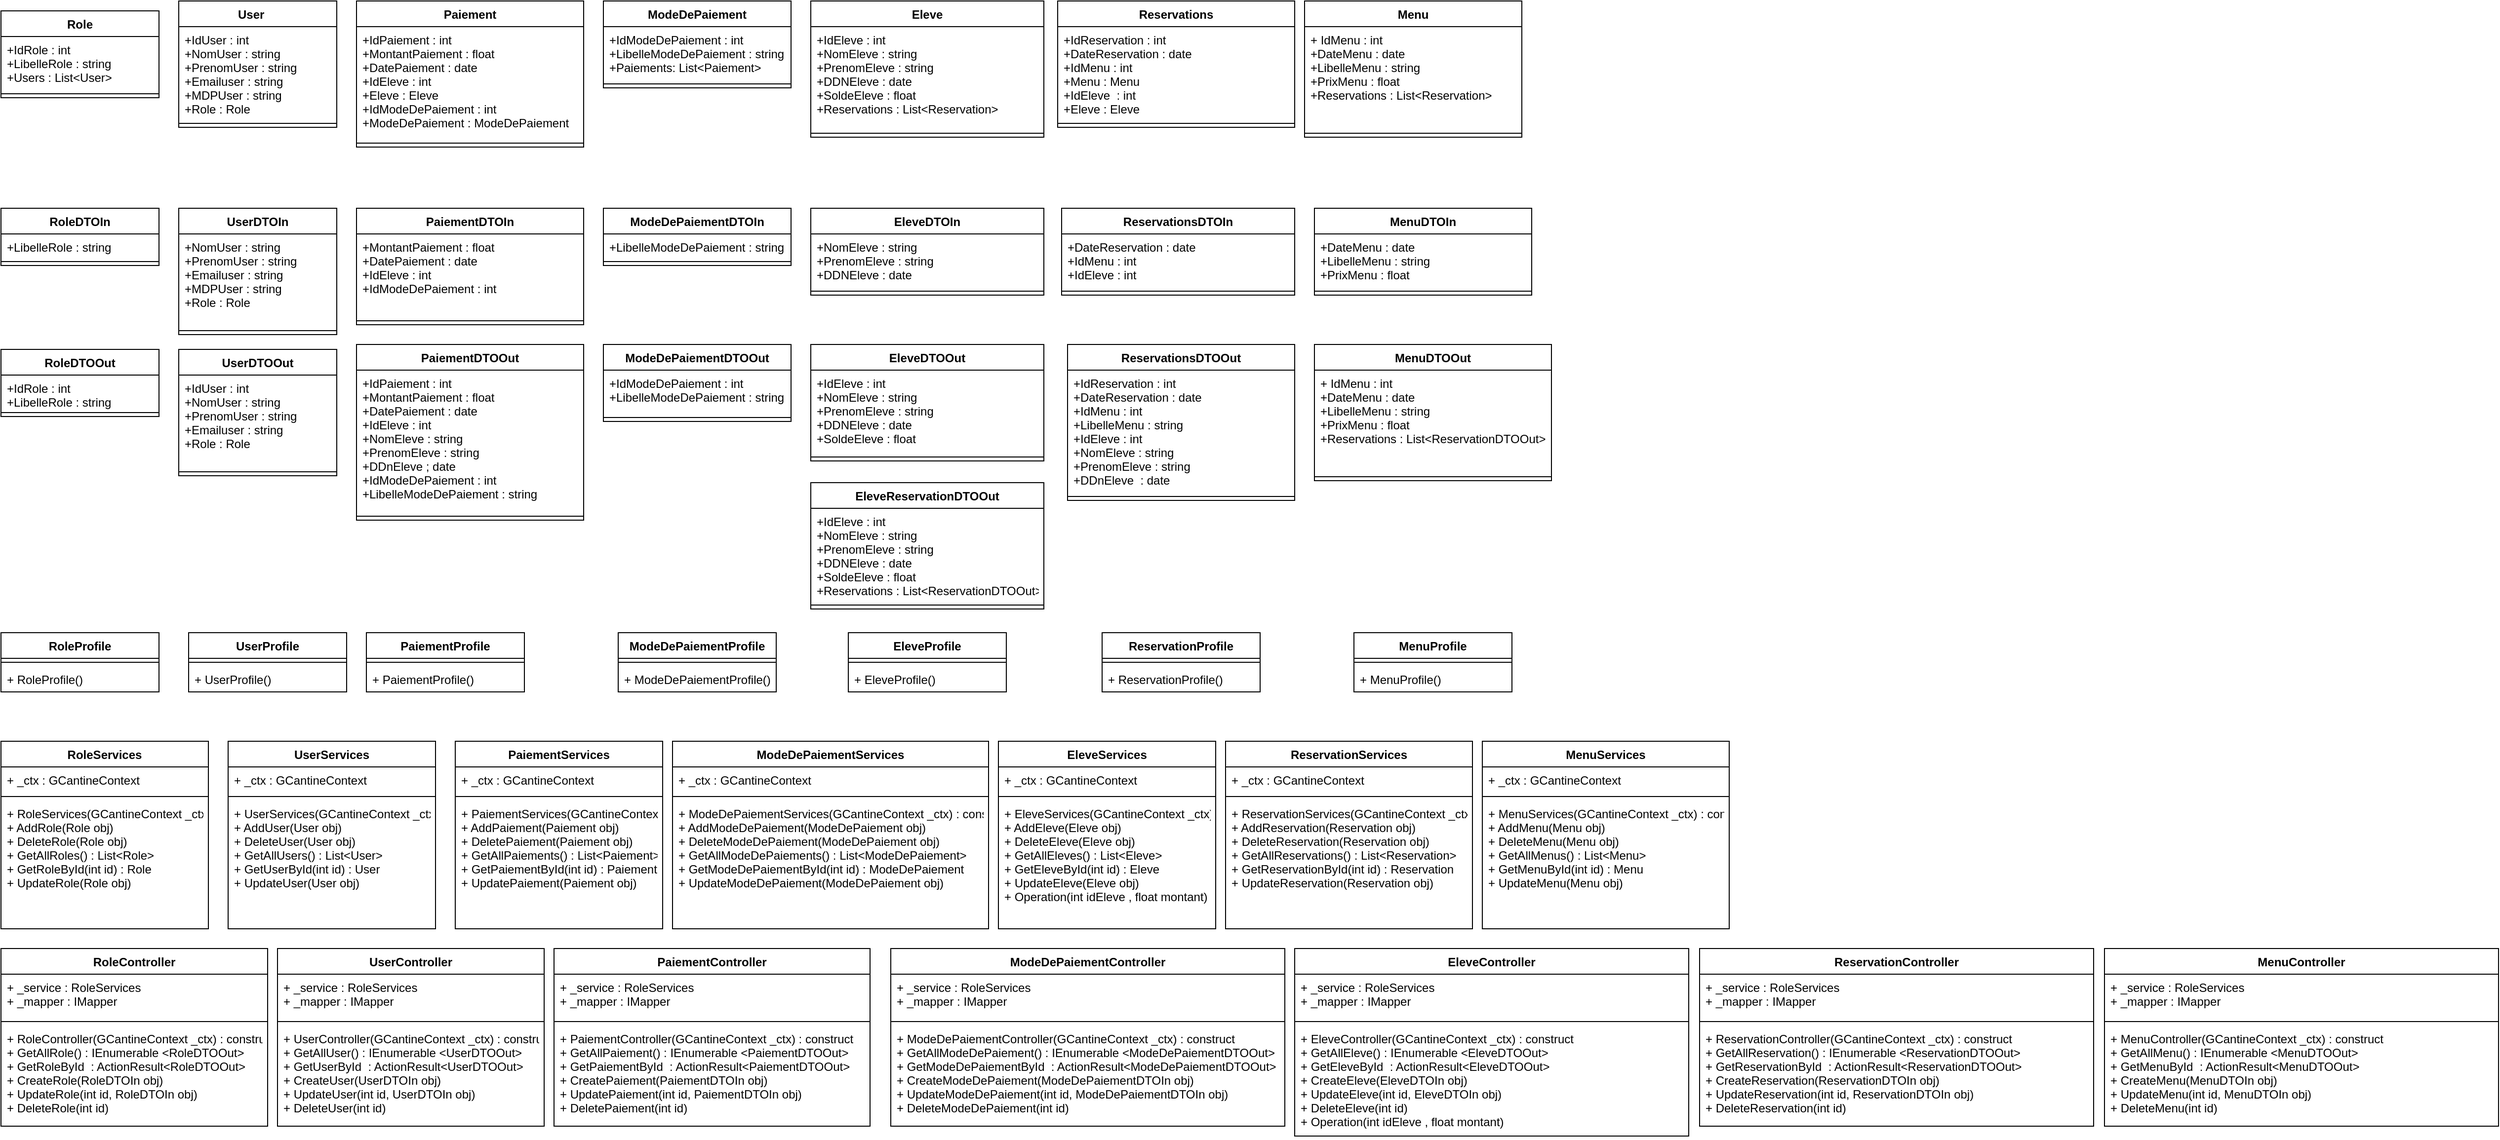 <mxfile version="15.9.1" type="device"><diagram id="C5RBs43oDa-KdzZeNtuy" name="Page-1"><mxGraphModel dx="1422" dy="794" grid="1" gridSize="10" guides="1" tooltips="1" connect="1" arrows="1" fold="1" page="1" pageScale="1" pageWidth="827" pageHeight="1169" math="0" shadow="0"><root><mxCell id="WIyWlLk6GJQsqaUBKTNV-0"/><mxCell id="WIyWlLk6GJQsqaUBKTNV-1" parent="WIyWlLk6GJQsqaUBKTNV-0"/><mxCell id="Enr4mUJrE7lhDzgHqW3D-8" value="Role" style="swimlane;fontStyle=1;align=center;verticalAlign=top;childLayout=stackLayout;horizontal=1;startSize=26;horizontalStack=0;resizeParent=1;resizeParentMax=0;resizeLast=0;collapsible=1;marginBottom=0;" parent="WIyWlLk6GJQsqaUBKTNV-1" vertex="1"><mxGeometry x="20" y="20" width="160" height="88" as="geometry"/></mxCell><mxCell id="Enr4mUJrE7lhDzgHqW3D-9" value="+IdRole : int&#10;+LibelleRole : string&#10;+Users : List&lt;User&gt;&#10;" style="text;strokeColor=none;fillColor=none;align=left;verticalAlign=top;spacingLeft=4;spacingRight=4;overflow=hidden;rotatable=0;points=[[0,0.5],[1,0.5]];portConstraint=eastwest;" parent="Enr4mUJrE7lhDzgHqW3D-8" vertex="1"><mxGeometry y="26" width="160" height="54" as="geometry"/></mxCell><mxCell id="Enr4mUJrE7lhDzgHqW3D-10" value="" style="line;strokeWidth=1;fillColor=none;align=left;verticalAlign=middle;spacingTop=-1;spacingLeft=3;spacingRight=3;rotatable=0;labelPosition=right;points=[];portConstraint=eastwest;" parent="Enr4mUJrE7lhDzgHqW3D-8" vertex="1"><mxGeometry y="80" width="160" height="8" as="geometry"/></mxCell><mxCell id="Enr4mUJrE7lhDzgHqW3D-15" value="User    " style="swimlane;fontStyle=1;align=center;verticalAlign=top;childLayout=stackLayout;horizontal=1;startSize=26;horizontalStack=0;resizeParent=1;resizeParentMax=0;resizeLast=0;collapsible=1;marginBottom=0;" parent="WIyWlLk6GJQsqaUBKTNV-1" vertex="1"><mxGeometry x="200" y="10" width="160" height="128" as="geometry"/></mxCell><mxCell id="Enr4mUJrE7lhDzgHqW3D-16" value="+IdUser : int&#10;+NomUser : string&#10;+PrenomUser : string&#10;+Emailuser : string&#10;+MDPUser : string&#10;+Role : Role&#10;" style="text;strokeColor=none;fillColor=none;align=left;verticalAlign=top;spacingLeft=4;spacingRight=4;overflow=hidden;rotatable=0;points=[[0,0.5],[1,0.5]];portConstraint=eastwest;" parent="Enr4mUJrE7lhDzgHqW3D-15" vertex="1"><mxGeometry y="26" width="160" height="94" as="geometry"/></mxCell><mxCell id="Enr4mUJrE7lhDzgHqW3D-17" value="" style="line;strokeWidth=1;fillColor=none;align=left;verticalAlign=middle;spacingTop=-1;spacingLeft=3;spacingRight=3;rotatable=0;labelPosition=right;points=[];portConstraint=eastwest;" parent="Enr4mUJrE7lhDzgHqW3D-15" vertex="1"><mxGeometry y="120" width="160" height="8" as="geometry"/></mxCell><mxCell id="Enr4mUJrE7lhDzgHqW3D-30" value="ModeDePaiement" style="swimlane;fontStyle=1;align=center;verticalAlign=top;childLayout=stackLayout;horizontal=1;startSize=26;horizontalStack=0;resizeParent=1;resizeParentMax=0;resizeLast=0;collapsible=1;marginBottom=0;" parent="WIyWlLk6GJQsqaUBKTNV-1" vertex="1"><mxGeometry x="630" y="10" width="190" height="88" as="geometry"/></mxCell><mxCell id="Enr4mUJrE7lhDzgHqW3D-31" value="+IdModeDePaiement : int&#10;+LibelleModeDePaiement : string&#10;+Paiements: List&lt;Paiement&gt;&#10;" style="text;strokeColor=none;fillColor=none;align=left;verticalAlign=top;spacingLeft=4;spacingRight=4;overflow=hidden;rotatable=0;points=[[0,0.5],[1,0.5]];portConstraint=eastwest;" parent="Enr4mUJrE7lhDzgHqW3D-30" vertex="1"><mxGeometry y="26" width="190" height="54" as="geometry"/></mxCell><mxCell id="Enr4mUJrE7lhDzgHqW3D-32" value="" style="line;strokeWidth=1;fillColor=none;align=left;verticalAlign=middle;spacingTop=-1;spacingLeft=3;spacingRight=3;rotatable=0;labelPosition=right;points=[];portConstraint=eastwest;" parent="Enr4mUJrE7lhDzgHqW3D-30" vertex="1"><mxGeometry y="80" width="190" height="8" as="geometry"/></mxCell><mxCell id="Enr4mUJrE7lhDzgHqW3D-33" value="Paiement" style="swimlane;fontStyle=1;align=center;verticalAlign=top;childLayout=stackLayout;horizontal=1;startSize=26;horizontalStack=0;resizeParent=1;resizeParentMax=0;resizeLast=0;collapsible=1;marginBottom=0;" parent="WIyWlLk6GJQsqaUBKTNV-1" vertex="1"><mxGeometry x="380" y="10" width="230" height="148" as="geometry"/></mxCell><mxCell id="Enr4mUJrE7lhDzgHqW3D-34" value="+IdPaiement : int&#10;+MontantPaiement : float&#10;+DatePaiement : date&#10;+IdEleve : int&#10;+Eleve : Eleve&#10;+IdModeDePaiement : int&#10;+ModeDePaiement : ModeDePaiement&#10;" style="text;strokeColor=none;fillColor=none;align=left;verticalAlign=top;spacingLeft=4;spacingRight=4;overflow=hidden;rotatable=0;points=[[0,0.5],[1,0.5]];portConstraint=eastwest;" parent="Enr4mUJrE7lhDzgHqW3D-33" vertex="1"><mxGeometry y="26" width="230" height="114" as="geometry"/></mxCell><mxCell id="Enr4mUJrE7lhDzgHqW3D-35" value="" style="line;strokeWidth=1;fillColor=none;align=left;verticalAlign=middle;spacingTop=-1;spacingLeft=3;spacingRight=3;rotatable=0;labelPosition=right;points=[];portConstraint=eastwest;" parent="Enr4mUJrE7lhDzgHqW3D-33" vertex="1"><mxGeometry y="140" width="230" height="8" as="geometry"/></mxCell><mxCell id="Enr4mUJrE7lhDzgHqW3D-36" value="Eleve" style="swimlane;fontStyle=1;align=center;verticalAlign=top;childLayout=stackLayout;horizontal=1;startSize=26;horizontalStack=0;resizeParent=1;resizeParentMax=0;resizeLast=0;collapsible=1;marginBottom=0;" parent="WIyWlLk6GJQsqaUBKTNV-1" vertex="1"><mxGeometry x="840" y="10" width="236" height="138" as="geometry"/></mxCell><mxCell id="Enr4mUJrE7lhDzgHqW3D-37" value="+IdEleve : int&#10;+NomEleve : string&#10;+PrenomEleve : string&#10;+DDNEleve : date&#10;+SoldeEleve : float&#10;+Reservations : List&lt;Reservation&gt;" style="text;strokeColor=none;fillColor=none;align=left;verticalAlign=top;spacingLeft=4;spacingRight=4;overflow=hidden;rotatable=0;points=[[0,0.5],[1,0.5]];portConstraint=eastwest;" parent="Enr4mUJrE7lhDzgHqW3D-36" vertex="1"><mxGeometry y="26" width="236" height="104" as="geometry"/></mxCell><mxCell id="Enr4mUJrE7lhDzgHqW3D-38" value="" style="line;strokeWidth=1;fillColor=none;align=left;verticalAlign=middle;spacingTop=-1;spacingLeft=3;spacingRight=3;rotatable=0;labelPosition=right;points=[];portConstraint=eastwest;" parent="Enr4mUJrE7lhDzgHqW3D-36" vertex="1"><mxGeometry y="130" width="236" height="8" as="geometry"/></mxCell><mxCell id="Enr4mUJrE7lhDzgHqW3D-39" value="Reservations" style="swimlane;fontStyle=1;align=center;verticalAlign=top;childLayout=stackLayout;horizontal=1;startSize=26;horizontalStack=0;resizeParent=1;resizeParentMax=0;resizeLast=0;collapsible=1;marginBottom=0;" parent="WIyWlLk6GJQsqaUBKTNV-1" vertex="1"><mxGeometry x="1090" y="10" width="240" height="128" as="geometry"/></mxCell><mxCell id="Enr4mUJrE7lhDzgHqW3D-40" value="+IdReservation : int&#10;+DateReservation : date&#10;+IdMenu : int&#10;+Menu : Menu&#10;+IdEleve  : int&#10;+Eleve : Eleve&#10;" style="text;strokeColor=none;fillColor=none;align=left;verticalAlign=top;spacingLeft=4;spacingRight=4;overflow=hidden;rotatable=0;points=[[0,0.5],[1,0.5]];portConstraint=eastwest;" parent="Enr4mUJrE7lhDzgHqW3D-39" vertex="1"><mxGeometry y="26" width="240" height="94" as="geometry"/></mxCell><mxCell id="Enr4mUJrE7lhDzgHqW3D-41" value="" style="line;strokeWidth=1;fillColor=none;align=left;verticalAlign=middle;spacingTop=-1;spacingLeft=3;spacingRight=3;rotatable=0;labelPosition=right;points=[];portConstraint=eastwest;" parent="Enr4mUJrE7lhDzgHqW3D-39" vertex="1"><mxGeometry y="120" width="240" height="8" as="geometry"/></mxCell><mxCell id="Enr4mUJrE7lhDzgHqW3D-42" value="Menu" style="swimlane;fontStyle=1;align=center;verticalAlign=top;childLayout=stackLayout;horizontal=1;startSize=26;horizontalStack=0;resizeParent=1;resizeParentMax=0;resizeLast=0;collapsible=1;marginBottom=0;" parent="WIyWlLk6GJQsqaUBKTNV-1" vertex="1"><mxGeometry x="1340" y="10" width="220" height="138" as="geometry"/></mxCell><mxCell id="Enr4mUJrE7lhDzgHqW3D-43" value="+ IdMenu : int&#10;+DateMenu : date&#10;+LibelleMenu : string &#10;+PrixMenu : float&#10;+Reservations : List&lt;Reservation&gt;" style="text;strokeColor=none;fillColor=none;align=left;verticalAlign=top;spacingLeft=4;spacingRight=4;overflow=hidden;rotatable=0;points=[[0,0.5],[1,0.5]];portConstraint=eastwest;" parent="Enr4mUJrE7lhDzgHqW3D-42" vertex="1"><mxGeometry y="26" width="220" height="104" as="geometry"/></mxCell><mxCell id="Enr4mUJrE7lhDzgHqW3D-44" value="" style="line;strokeWidth=1;fillColor=none;align=left;verticalAlign=middle;spacingTop=-1;spacingLeft=3;spacingRight=3;rotatable=0;labelPosition=right;points=[];portConstraint=eastwest;" parent="Enr4mUJrE7lhDzgHqW3D-42" vertex="1"><mxGeometry y="130" width="220" height="8" as="geometry"/></mxCell><mxCell id="6gUGrND9KBUfkyVYnnmg-3" value="RoleDTOIn" style="swimlane;fontStyle=1;align=center;verticalAlign=top;childLayout=stackLayout;horizontal=1;startSize=26;horizontalStack=0;resizeParent=1;resizeParentMax=0;resizeLast=0;collapsible=1;marginBottom=0;" vertex="1" parent="WIyWlLk6GJQsqaUBKTNV-1"><mxGeometry x="20" y="220" width="160" height="58" as="geometry"/></mxCell><mxCell id="6gUGrND9KBUfkyVYnnmg-4" value="+LibelleRole : string&#10;" style="text;strokeColor=none;fillColor=none;align=left;verticalAlign=top;spacingLeft=4;spacingRight=4;overflow=hidden;rotatable=0;points=[[0,0.5],[1,0.5]];portConstraint=eastwest;" vertex="1" parent="6gUGrND9KBUfkyVYnnmg-3"><mxGeometry y="26" width="160" height="24" as="geometry"/></mxCell><mxCell id="6gUGrND9KBUfkyVYnnmg-5" value="" style="line;strokeWidth=1;fillColor=none;align=left;verticalAlign=middle;spacingTop=-1;spacingLeft=3;spacingRight=3;rotatable=0;labelPosition=right;points=[];portConstraint=eastwest;" vertex="1" parent="6gUGrND9KBUfkyVYnnmg-3"><mxGeometry y="50" width="160" height="8" as="geometry"/></mxCell><mxCell id="6gUGrND9KBUfkyVYnnmg-9" value="RoleDTOOut" style="swimlane;fontStyle=1;align=center;verticalAlign=top;childLayout=stackLayout;horizontal=1;startSize=26;horizontalStack=0;resizeParent=1;resizeParentMax=0;resizeLast=0;collapsible=1;marginBottom=0;" vertex="1" parent="WIyWlLk6GJQsqaUBKTNV-1"><mxGeometry x="20" y="363" width="160" height="68" as="geometry"/></mxCell><mxCell id="6gUGrND9KBUfkyVYnnmg-10" value="+IdRole : int&#10;+LibelleRole : string&#10;" style="text;strokeColor=none;fillColor=none;align=left;verticalAlign=top;spacingLeft=4;spacingRight=4;overflow=hidden;rotatable=0;points=[[0,0.5],[1,0.5]];portConstraint=eastwest;" vertex="1" parent="6gUGrND9KBUfkyVYnnmg-9"><mxGeometry y="26" width="160" height="34" as="geometry"/></mxCell><mxCell id="6gUGrND9KBUfkyVYnnmg-11" value="" style="line;strokeWidth=1;fillColor=none;align=left;verticalAlign=middle;spacingTop=-1;spacingLeft=3;spacingRight=3;rotatable=0;labelPosition=right;points=[];portConstraint=eastwest;" vertex="1" parent="6gUGrND9KBUfkyVYnnmg-9"><mxGeometry y="60" width="160" height="8" as="geometry"/></mxCell><mxCell id="6gUGrND9KBUfkyVYnnmg-12" value="UserDTOIn" style="swimlane;fontStyle=1;align=center;verticalAlign=top;childLayout=stackLayout;horizontal=1;startSize=26;horizontalStack=0;resizeParent=1;resizeParentMax=0;resizeLast=0;collapsible=1;marginBottom=0;" vertex="1" parent="WIyWlLk6GJQsqaUBKTNV-1"><mxGeometry x="200" y="220" width="160" height="128" as="geometry"/></mxCell><mxCell id="6gUGrND9KBUfkyVYnnmg-13" value="+NomUser : string&#10;+PrenomUser : string&#10;+Emailuser : string&#10;+MDPUser : string&#10;+Role : Role&#10;" style="text;strokeColor=none;fillColor=none;align=left;verticalAlign=top;spacingLeft=4;spacingRight=4;overflow=hidden;rotatable=0;points=[[0,0.5],[1,0.5]];portConstraint=eastwest;" vertex="1" parent="6gUGrND9KBUfkyVYnnmg-12"><mxGeometry y="26" width="160" height="94" as="geometry"/></mxCell><mxCell id="6gUGrND9KBUfkyVYnnmg-14" value="" style="line;strokeWidth=1;fillColor=none;align=left;verticalAlign=middle;spacingTop=-1;spacingLeft=3;spacingRight=3;rotatable=0;labelPosition=right;points=[];portConstraint=eastwest;" vertex="1" parent="6gUGrND9KBUfkyVYnnmg-12"><mxGeometry y="120" width="160" height="8" as="geometry"/></mxCell><mxCell id="6gUGrND9KBUfkyVYnnmg-15" value="UserDTOOut" style="swimlane;fontStyle=1;align=center;verticalAlign=top;childLayout=stackLayout;horizontal=1;startSize=26;horizontalStack=0;resizeParent=1;resizeParentMax=0;resizeLast=0;collapsible=1;marginBottom=0;" vertex="1" parent="WIyWlLk6GJQsqaUBKTNV-1"><mxGeometry x="200" y="363" width="160" height="128" as="geometry"/></mxCell><mxCell id="6gUGrND9KBUfkyVYnnmg-16" value="+IdUser : int&#10;+NomUser : string&#10;+PrenomUser : string&#10;+Emailuser : string&#10;+Role : Role&#10;" style="text;strokeColor=none;fillColor=none;align=left;verticalAlign=top;spacingLeft=4;spacingRight=4;overflow=hidden;rotatable=0;points=[[0,0.5],[1,0.5]];portConstraint=eastwest;" vertex="1" parent="6gUGrND9KBUfkyVYnnmg-15"><mxGeometry y="26" width="160" height="94" as="geometry"/></mxCell><mxCell id="6gUGrND9KBUfkyVYnnmg-17" value="" style="line;strokeWidth=1;fillColor=none;align=left;verticalAlign=middle;spacingTop=-1;spacingLeft=3;spacingRight=3;rotatable=0;labelPosition=right;points=[];portConstraint=eastwest;" vertex="1" parent="6gUGrND9KBUfkyVYnnmg-15"><mxGeometry y="120" width="160" height="8" as="geometry"/></mxCell><mxCell id="6gUGrND9KBUfkyVYnnmg-18" value="PaiementDTOOut" style="swimlane;fontStyle=1;align=center;verticalAlign=top;childLayout=stackLayout;horizontal=1;startSize=26;horizontalStack=0;resizeParent=1;resizeParentMax=0;resizeLast=0;collapsible=1;marginBottom=0;" vertex="1" parent="WIyWlLk6GJQsqaUBKTNV-1"><mxGeometry x="380" y="358" width="230" height="178" as="geometry"/></mxCell><mxCell id="6gUGrND9KBUfkyVYnnmg-19" value="+IdPaiement : int&#10;+MontantPaiement : float&#10;+DatePaiement : date&#10;+IdEleve : int&#10;+NomEleve : string&#10;+PrenomEleve : string&#10;+DDnEleve ; date&#10;+IdModeDePaiement : int&#10;+LibelleModeDePaiement : string&#10;" style="text;strokeColor=none;fillColor=none;align=left;verticalAlign=top;spacingLeft=4;spacingRight=4;overflow=hidden;rotatable=0;points=[[0,0.5],[1,0.5]];portConstraint=eastwest;" vertex="1" parent="6gUGrND9KBUfkyVYnnmg-18"><mxGeometry y="26" width="230" height="144" as="geometry"/></mxCell><mxCell id="6gUGrND9KBUfkyVYnnmg-20" value="" style="line;strokeWidth=1;fillColor=none;align=left;verticalAlign=middle;spacingTop=-1;spacingLeft=3;spacingRight=3;rotatable=0;labelPosition=right;points=[];portConstraint=eastwest;" vertex="1" parent="6gUGrND9KBUfkyVYnnmg-18"><mxGeometry y="170" width="230" height="8" as="geometry"/></mxCell><mxCell id="6gUGrND9KBUfkyVYnnmg-21" value="PaiementDTOIn" style="swimlane;fontStyle=1;align=center;verticalAlign=top;childLayout=stackLayout;horizontal=1;startSize=26;horizontalStack=0;resizeParent=1;resizeParentMax=0;resizeLast=0;collapsible=1;marginBottom=0;" vertex="1" parent="WIyWlLk6GJQsqaUBKTNV-1"><mxGeometry x="380" y="220" width="230" height="118" as="geometry"/></mxCell><mxCell id="6gUGrND9KBUfkyVYnnmg-22" value="+MontantPaiement : float&#10;+DatePaiement : date&#10;+IdEleve : int&#10;+IdModeDePaiement : int&#10;" style="text;strokeColor=none;fillColor=none;align=left;verticalAlign=top;spacingLeft=4;spacingRight=4;overflow=hidden;rotatable=0;points=[[0,0.5],[1,0.5]];portConstraint=eastwest;" vertex="1" parent="6gUGrND9KBUfkyVYnnmg-21"><mxGeometry y="26" width="230" height="84" as="geometry"/></mxCell><mxCell id="6gUGrND9KBUfkyVYnnmg-23" value="" style="line;strokeWidth=1;fillColor=none;align=left;verticalAlign=middle;spacingTop=-1;spacingLeft=3;spacingRight=3;rotatable=0;labelPosition=right;points=[];portConstraint=eastwest;" vertex="1" parent="6gUGrND9KBUfkyVYnnmg-21"><mxGeometry y="110" width="230" height="8" as="geometry"/></mxCell><mxCell id="6gUGrND9KBUfkyVYnnmg-27" value="ModeDePaiementDTOIn" style="swimlane;fontStyle=1;align=center;verticalAlign=top;childLayout=stackLayout;horizontal=1;startSize=26;horizontalStack=0;resizeParent=1;resizeParentMax=0;resizeLast=0;collapsible=1;marginBottom=0;" vertex="1" parent="WIyWlLk6GJQsqaUBKTNV-1"><mxGeometry x="630" y="220" width="190" height="58" as="geometry"/></mxCell><mxCell id="6gUGrND9KBUfkyVYnnmg-28" value="+LibelleModeDePaiement : string" style="text;strokeColor=none;fillColor=none;align=left;verticalAlign=top;spacingLeft=4;spacingRight=4;overflow=hidden;rotatable=0;points=[[0,0.5],[1,0.5]];portConstraint=eastwest;" vertex="1" parent="6gUGrND9KBUfkyVYnnmg-27"><mxGeometry y="26" width="190" height="24" as="geometry"/></mxCell><mxCell id="6gUGrND9KBUfkyVYnnmg-29" value="" style="line;strokeWidth=1;fillColor=none;align=left;verticalAlign=middle;spacingTop=-1;spacingLeft=3;spacingRight=3;rotatable=0;labelPosition=right;points=[];portConstraint=eastwest;" vertex="1" parent="6gUGrND9KBUfkyVYnnmg-27"><mxGeometry y="50" width="190" height="8" as="geometry"/></mxCell><mxCell id="6gUGrND9KBUfkyVYnnmg-30" value="ModeDePaiementDTOOut" style="swimlane;fontStyle=1;align=center;verticalAlign=top;childLayout=stackLayout;horizontal=1;startSize=26;horizontalStack=0;resizeParent=1;resizeParentMax=0;resizeLast=0;collapsible=1;marginBottom=0;" vertex="1" parent="WIyWlLk6GJQsqaUBKTNV-1"><mxGeometry x="630" y="358" width="190" height="78" as="geometry"/></mxCell><mxCell id="6gUGrND9KBUfkyVYnnmg-31" value="+IdModeDePaiement : int&#10;+LibelleModeDePaiement : string" style="text;strokeColor=none;fillColor=none;align=left;verticalAlign=top;spacingLeft=4;spacingRight=4;overflow=hidden;rotatable=0;points=[[0,0.5],[1,0.5]];portConstraint=eastwest;" vertex="1" parent="6gUGrND9KBUfkyVYnnmg-30"><mxGeometry y="26" width="190" height="44" as="geometry"/></mxCell><mxCell id="6gUGrND9KBUfkyVYnnmg-32" value="" style="line;strokeWidth=1;fillColor=none;align=left;verticalAlign=middle;spacingTop=-1;spacingLeft=3;spacingRight=3;rotatable=0;labelPosition=right;points=[];portConstraint=eastwest;" vertex="1" parent="6gUGrND9KBUfkyVYnnmg-30"><mxGeometry y="70" width="190" height="8" as="geometry"/></mxCell><mxCell id="6gUGrND9KBUfkyVYnnmg-33" value="EleveDTOIn" style="swimlane;fontStyle=1;align=center;verticalAlign=top;childLayout=stackLayout;horizontal=1;startSize=26;horizontalStack=0;resizeParent=1;resizeParentMax=0;resizeLast=0;collapsible=1;marginBottom=0;" vertex="1" parent="WIyWlLk6GJQsqaUBKTNV-1"><mxGeometry x="840" y="220" width="236" height="88" as="geometry"/></mxCell><mxCell id="6gUGrND9KBUfkyVYnnmg-34" value="+NomEleve : string&#10;+PrenomEleve : string&#10;+DDNEleve : date" style="text;strokeColor=none;fillColor=none;align=left;verticalAlign=top;spacingLeft=4;spacingRight=4;overflow=hidden;rotatable=0;points=[[0,0.5],[1,0.5]];portConstraint=eastwest;" vertex="1" parent="6gUGrND9KBUfkyVYnnmg-33"><mxGeometry y="26" width="236" height="54" as="geometry"/></mxCell><mxCell id="6gUGrND9KBUfkyVYnnmg-35" value="" style="line;strokeWidth=1;fillColor=none;align=left;verticalAlign=middle;spacingTop=-1;spacingLeft=3;spacingRight=3;rotatable=0;labelPosition=right;points=[];portConstraint=eastwest;" vertex="1" parent="6gUGrND9KBUfkyVYnnmg-33"><mxGeometry y="80" width="236" height="8" as="geometry"/></mxCell><mxCell id="6gUGrND9KBUfkyVYnnmg-36" value="EleveDTOOut" style="swimlane;fontStyle=1;align=center;verticalAlign=top;childLayout=stackLayout;horizontal=1;startSize=26;horizontalStack=0;resizeParent=1;resizeParentMax=0;resizeLast=0;collapsible=1;marginBottom=0;" vertex="1" parent="WIyWlLk6GJQsqaUBKTNV-1"><mxGeometry x="840" y="358" width="236" height="118" as="geometry"/></mxCell><mxCell id="6gUGrND9KBUfkyVYnnmg-37" value="+IdEleve : int&#10;+NomEleve : string&#10;+PrenomEleve : string&#10;+DDNEleve : date&#10;+SoldeEleve : float" style="text;strokeColor=none;fillColor=none;align=left;verticalAlign=top;spacingLeft=4;spacingRight=4;overflow=hidden;rotatable=0;points=[[0,0.5],[1,0.5]];portConstraint=eastwest;" vertex="1" parent="6gUGrND9KBUfkyVYnnmg-36"><mxGeometry y="26" width="236" height="84" as="geometry"/></mxCell><mxCell id="6gUGrND9KBUfkyVYnnmg-38" value="" style="line;strokeWidth=1;fillColor=none;align=left;verticalAlign=middle;spacingTop=-1;spacingLeft=3;spacingRight=3;rotatable=0;labelPosition=right;points=[];portConstraint=eastwest;" vertex="1" parent="6gUGrND9KBUfkyVYnnmg-36"><mxGeometry y="110" width="236" height="8" as="geometry"/></mxCell><mxCell id="6gUGrND9KBUfkyVYnnmg-39" value="EleveReservationDTOOut" style="swimlane;fontStyle=1;align=center;verticalAlign=top;childLayout=stackLayout;horizontal=1;startSize=26;horizontalStack=0;resizeParent=1;resizeParentMax=0;resizeLast=0;collapsible=1;marginBottom=0;" vertex="1" parent="WIyWlLk6GJQsqaUBKTNV-1"><mxGeometry x="840" y="498" width="236" height="128" as="geometry"/></mxCell><mxCell id="6gUGrND9KBUfkyVYnnmg-40" value="+IdEleve : int&#10;+NomEleve : string&#10;+PrenomEleve : string&#10;+DDNEleve : date&#10;+SoldeEleve : float&#10;+Reservations : List&lt;ReservationDTOOut&gt;" style="text;strokeColor=none;fillColor=none;align=left;verticalAlign=top;spacingLeft=4;spacingRight=4;overflow=hidden;rotatable=0;points=[[0,0.5],[1,0.5]];portConstraint=eastwest;" vertex="1" parent="6gUGrND9KBUfkyVYnnmg-39"><mxGeometry y="26" width="236" height="94" as="geometry"/></mxCell><mxCell id="6gUGrND9KBUfkyVYnnmg-41" value="" style="line;strokeWidth=1;fillColor=none;align=left;verticalAlign=middle;spacingTop=-1;spacingLeft=3;spacingRight=3;rotatable=0;labelPosition=right;points=[];portConstraint=eastwest;" vertex="1" parent="6gUGrND9KBUfkyVYnnmg-39"><mxGeometry y="120" width="236" height="8" as="geometry"/></mxCell><mxCell id="6gUGrND9KBUfkyVYnnmg-42" value="ReservationsDTOIn" style="swimlane;fontStyle=1;align=center;verticalAlign=top;childLayout=stackLayout;horizontal=1;startSize=26;horizontalStack=0;resizeParent=1;resizeParentMax=0;resizeLast=0;collapsible=1;marginBottom=0;" vertex="1" parent="WIyWlLk6GJQsqaUBKTNV-1"><mxGeometry x="1094" y="220" width="236" height="88" as="geometry"/></mxCell><mxCell id="6gUGrND9KBUfkyVYnnmg-43" value="+DateReservation : date&#10;+IdMenu : int&#10;+IdEleve : int&#10;" style="text;strokeColor=none;fillColor=none;align=left;verticalAlign=top;spacingLeft=4;spacingRight=4;overflow=hidden;rotatable=0;points=[[0,0.5],[1,0.5]];portConstraint=eastwest;" vertex="1" parent="6gUGrND9KBUfkyVYnnmg-42"><mxGeometry y="26" width="236" height="54" as="geometry"/></mxCell><mxCell id="6gUGrND9KBUfkyVYnnmg-44" value="" style="line;strokeWidth=1;fillColor=none;align=left;verticalAlign=middle;spacingTop=-1;spacingLeft=3;spacingRight=3;rotatable=0;labelPosition=right;points=[];portConstraint=eastwest;" vertex="1" parent="6gUGrND9KBUfkyVYnnmg-42"><mxGeometry y="80" width="236" height="8" as="geometry"/></mxCell><mxCell id="6gUGrND9KBUfkyVYnnmg-45" value="ReservationsDTOOut" style="swimlane;fontStyle=1;align=center;verticalAlign=top;childLayout=stackLayout;horizontal=1;startSize=26;horizontalStack=0;resizeParent=1;resizeParentMax=0;resizeLast=0;collapsible=1;marginBottom=0;" vertex="1" parent="WIyWlLk6GJQsqaUBKTNV-1"><mxGeometry x="1100" y="358" width="230" height="158" as="geometry"/></mxCell><mxCell id="6gUGrND9KBUfkyVYnnmg-46" value="+IdReservation : int&#10;+DateReservation : date&#10;+IdMenu : int&#10;+LibelleMenu : string&#10;+IdEleve : int&#10;+NomEleve : string&#10;+PrenomEleve : string&#10;+DDnEleve  : date&#10;" style="text;strokeColor=none;fillColor=none;align=left;verticalAlign=top;spacingLeft=4;spacingRight=4;overflow=hidden;rotatable=0;points=[[0,0.5],[1,0.5]];portConstraint=eastwest;" vertex="1" parent="6gUGrND9KBUfkyVYnnmg-45"><mxGeometry y="26" width="230" height="124" as="geometry"/></mxCell><mxCell id="6gUGrND9KBUfkyVYnnmg-47" value="" style="line;strokeWidth=1;fillColor=none;align=left;verticalAlign=middle;spacingTop=-1;spacingLeft=3;spacingRight=3;rotatable=0;labelPosition=right;points=[];portConstraint=eastwest;" vertex="1" parent="6gUGrND9KBUfkyVYnnmg-45"><mxGeometry y="150" width="230" height="8" as="geometry"/></mxCell><mxCell id="6gUGrND9KBUfkyVYnnmg-48" value="MenuDTOIn" style="swimlane;fontStyle=1;align=center;verticalAlign=top;childLayout=stackLayout;horizontal=1;startSize=26;horizontalStack=0;resizeParent=1;resizeParentMax=0;resizeLast=0;collapsible=1;marginBottom=0;" vertex="1" parent="WIyWlLk6GJQsqaUBKTNV-1"><mxGeometry x="1350" y="220" width="220" height="88" as="geometry"/></mxCell><mxCell id="6gUGrND9KBUfkyVYnnmg-49" value="+DateMenu : date&#10;+LibelleMenu : string &#10;+PrixMenu : float" style="text;strokeColor=none;fillColor=none;align=left;verticalAlign=top;spacingLeft=4;spacingRight=4;overflow=hidden;rotatable=0;points=[[0,0.5],[1,0.5]];portConstraint=eastwest;" vertex="1" parent="6gUGrND9KBUfkyVYnnmg-48"><mxGeometry y="26" width="220" height="54" as="geometry"/></mxCell><mxCell id="6gUGrND9KBUfkyVYnnmg-50" value="" style="line;strokeWidth=1;fillColor=none;align=left;verticalAlign=middle;spacingTop=-1;spacingLeft=3;spacingRight=3;rotatable=0;labelPosition=right;points=[];portConstraint=eastwest;" vertex="1" parent="6gUGrND9KBUfkyVYnnmg-48"><mxGeometry y="80" width="220" height="8" as="geometry"/></mxCell><mxCell id="6gUGrND9KBUfkyVYnnmg-51" value="MenuDTOOut" style="swimlane;fontStyle=1;align=center;verticalAlign=top;childLayout=stackLayout;horizontal=1;startSize=26;horizontalStack=0;resizeParent=1;resizeParentMax=0;resizeLast=0;collapsible=1;marginBottom=0;" vertex="1" parent="WIyWlLk6GJQsqaUBKTNV-1"><mxGeometry x="1350" y="358" width="240" height="138" as="geometry"/></mxCell><mxCell id="6gUGrND9KBUfkyVYnnmg-52" value="+ IdMenu : int&#10;+DateMenu : date&#10;+LibelleMenu : string &#10;+PrixMenu : float&#10;+Reservations : List&lt;ReservationDTOOut&gt;" style="text;strokeColor=none;fillColor=none;align=left;verticalAlign=top;spacingLeft=4;spacingRight=4;overflow=hidden;rotatable=0;points=[[0,0.5],[1,0.5]];portConstraint=eastwest;" vertex="1" parent="6gUGrND9KBUfkyVYnnmg-51"><mxGeometry y="26" width="240" height="104" as="geometry"/></mxCell><mxCell id="6gUGrND9KBUfkyVYnnmg-53" value="" style="line;strokeWidth=1;fillColor=none;align=left;verticalAlign=middle;spacingTop=-1;spacingLeft=3;spacingRight=3;rotatable=0;labelPosition=right;points=[];portConstraint=eastwest;" vertex="1" parent="6gUGrND9KBUfkyVYnnmg-51"><mxGeometry y="130" width="240" height="8" as="geometry"/></mxCell><mxCell id="6gUGrND9KBUfkyVYnnmg-57" value="RoleProfile" style="swimlane;fontStyle=1;align=center;verticalAlign=top;childLayout=stackLayout;horizontal=1;startSize=26;horizontalStack=0;resizeParent=1;resizeParentMax=0;resizeLast=0;collapsible=1;marginBottom=0;" vertex="1" parent="WIyWlLk6GJQsqaUBKTNV-1"><mxGeometry x="20" y="650" width="160" height="60" as="geometry"/></mxCell><mxCell id="6gUGrND9KBUfkyVYnnmg-59" value="" style="line;strokeWidth=1;fillColor=none;align=left;verticalAlign=middle;spacingTop=-1;spacingLeft=3;spacingRight=3;rotatable=0;labelPosition=right;points=[];portConstraint=eastwest;" vertex="1" parent="6gUGrND9KBUfkyVYnnmg-57"><mxGeometry y="26" width="160" height="8" as="geometry"/></mxCell><mxCell id="6gUGrND9KBUfkyVYnnmg-60" value="+ RoleProfile() " style="text;strokeColor=none;fillColor=none;align=left;verticalAlign=top;spacingLeft=4;spacingRight=4;overflow=hidden;rotatable=0;points=[[0,0.5],[1,0.5]];portConstraint=eastwest;" vertex="1" parent="6gUGrND9KBUfkyVYnnmg-57"><mxGeometry y="34" width="160" height="26" as="geometry"/></mxCell><mxCell id="6gUGrND9KBUfkyVYnnmg-61" value="UserProfile" style="swimlane;fontStyle=1;align=center;verticalAlign=top;childLayout=stackLayout;horizontal=1;startSize=26;horizontalStack=0;resizeParent=1;resizeParentMax=0;resizeLast=0;collapsible=1;marginBottom=0;" vertex="1" parent="WIyWlLk6GJQsqaUBKTNV-1"><mxGeometry x="210" y="650" width="160" height="60" as="geometry"/></mxCell><mxCell id="6gUGrND9KBUfkyVYnnmg-62" value="" style="line;strokeWidth=1;fillColor=none;align=left;verticalAlign=middle;spacingTop=-1;spacingLeft=3;spacingRight=3;rotatable=0;labelPosition=right;points=[];portConstraint=eastwest;" vertex="1" parent="6gUGrND9KBUfkyVYnnmg-61"><mxGeometry y="26" width="160" height="8" as="geometry"/></mxCell><mxCell id="6gUGrND9KBUfkyVYnnmg-63" value="+ UserProfile() " style="text;strokeColor=none;fillColor=none;align=left;verticalAlign=top;spacingLeft=4;spacingRight=4;overflow=hidden;rotatable=0;points=[[0,0.5],[1,0.5]];portConstraint=eastwest;" vertex="1" parent="6gUGrND9KBUfkyVYnnmg-61"><mxGeometry y="34" width="160" height="26" as="geometry"/></mxCell><mxCell id="6gUGrND9KBUfkyVYnnmg-64" value="PaiementProfile" style="swimlane;fontStyle=1;align=center;verticalAlign=top;childLayout=stackLayout;horizontal=1;startSize=26;horizontalStack=0;resizeParent=1;resizeParentMax=0;resizeLast=0;collapsible=1;marginBottom=0;" vertex="1" parent="WIyWlLk6GJQsqaUBKTNV-1"><mxGeometry x="390" y="650" width="160" height="60" as="geometry"/></mxCell><mxCell id="6gUGrND9KBUfkyVYnnmg-65" value="" style="line;strokeWidth=1;fillColor=none;align=left;verticalAlign=middle;spacingTop=-1;spacingLeft=3;spacingRight=3;rotatable=0;labelPosition=right;points=[];portConstraint=eastwest;" vertex="1" parent="6gUGrND9KBUfkyVYnnmg-64"><mxGeometry y="26" width="160" height="8" as="geometry"/></mxCell><mxCell id="6gUGrND9KBUfkyVYnnmg-66" value="+ PaiementProfile() " style="text;strokeColor=none;fillColor=none;align=left;verticalAlign=top;spacingLeft=4;spacingRight=4;overflow=hidden;rotatable=0;points=[[0,0.5],[1,0.5]];portConstraint=eastwest;" vertex="1" parent="6gUGrND9KBUfkyVYnnmg-64"><mxGeometry y="34" width="160" height="26" as="geometry"/></mxCell><mxCell id="6gUGrND9KBUfkyVYnnmg-67" value="ModeDePaiementProfile" style="swimlane;fontStyle=1;align=center;verticalAlign=top;childLayout=stackLayout;horizontal=1;startSize=26;horizontalStack=0;resizeParent=1;resizeParentMax=0;resizeLast=0;collapsible=1;marginBottom=0;" vertex="1" parent="WIyWlLk6GJQsqaUBKTNV-1"><mxGeometry x="645" y="650" width="160" height="60" as="geometry"/></mxCell><mxCell id="6gUGrND9KBUfkyVYnnmg-68" value="" style="line;strokeWidth=1;fillColor=none;align=left;verticalAlign=middle;spacingTop=-1;spacingLeft=3;spacingRight=3;rotatable=0;labelPosition=right;points=[];portConstraint=eastwest;" vertex="1" parent="6gUGrND9KBUfkyVYnnmg-67"><mxGeometry y="26" width="160" height="8" as="geometry"/></mxCell><mxCell id="6gUGrND9KBUfkyVYnnmg-69" value="+ ModeDePaiementProfile() " style="text;strokeColor=none;fillColor=none;align=left;verticalAlign=top;spacingLeft=4;spacingRight=4;overflow=hidden;rotatable=0;points=[[0,0.5],[1,0.5]];portConstraint=eastwest;" vertex="1" parent="6gUGrND9KBUfkyVYnnmg-67"><mxGeometry y="34" width="160" height="26" as="geometry"/></mxCell><mxCell id="6gUGrND9KBUfkyVYnnmg-70" value="EleveProfile" style="swimlane;fontStyle=1;align=center;verticalAlign=top;childLayout=stackLayout;horizontal=1;startSize=26;horizontalStack=0;resizeParent=1;resizeParentMax=0;resizeLast=0;collapsible=1;marginBottom=0;" vertex="1" parent="WIyWlLk6GJQsqaUBKTNV-1"><mxGeometry x="878" y="650" width="160" height="60" as="geometry"/></mxCell><mxCell id="6gUGrND9KBUfkyVYnnmg-71" value="" style="line;strokeWidth=1;fillColor=none;align=left;verticalAlign=middle;spacingTop=-1;spacingLeft=3;spacingRight=3;rotatable=0;labelPosition=right;points=[];portConstraint=eastwest;" vertex="1" parent="6gUGrND9KBUfkyVYnnmg-70"><mxGeometry y="26" width="160" height="8" as="geometry"/></mxCell><mxCell id="6gUGrND9KBUfkyVYnnmg-72" value="+ EleveProfile() " style="text;strokeColor=none;fillColor=none;align=left;verticalAlign=top;spacingLeft=4;spacingRight=4;overflow=hidden;rotatable=0;points=[[0,0.5],[1,0.5]];portConstraint=eastwest;" vertex="1" parent="6gUGrND9KBUfkyVYnnmg-70"><mxGeometry y="34" width="160" height="26" as="geometry"/></mxCell><mxCell id="6gUGrND9KBUfkyVYnnmg-73" value="ReservationProfile" style="swimlane;fontStyle=1;align=center;verticalAlign=top;childLayout=stackLayout;horizontal=1;startSize=26;horizontalStack=0;resizeParent=1;resizeParentMax=0;resizeLast=0;collapsible=1;marginBottom=0;" vertex="1" parent="WIyWlLk6GJQsqaUBKTNV-1"><mxGeometry x="1135" y="650" width="160" height="60" as="geometry"/></mxCell><mxCell id="6gUGrND9KBUfkyVYnnmg-74" value="" style="line;strokeWidth=1;fillColor=none;align=left;verticalAlign=middle;spacingTop=-1;spacingLeft=3;spacingRight=3;rotatable=0;labelPosition=right;points=[];portConstraint=eastwest;" vertex="1" parent="6gUGrND9KBUfkyVYnnmg-73"><mxGeometry y="26" width="160" height="8" as="geometry"/></mxCell><mxCell id="6gUGrND9KBUfkyVYnnmg-75" value="+ ReservationProfile() " style="text;strokeColor=none;fillColor=none;align=left;verticalAlign=top;spacingLeft=4;spacingRight=4;overflow=hidden;rotatable=0;points=[[0,0.5],[1,0.5]];portConstraint=eastwest;" vertex="1" parent="6gUGrND9KBUfkyVYnnmg-73"><mxGeometry y="34" width="160" height="26" as="geometry"/></mxCell><mxCell id="6gUGrND9KBUfkyVYnnmg-76" value="MenuProfile" style="swimlane;fontStyle=1;align=center;verticalAlign=top;childLayout=stackLayout;horizontal=1;startSize=26;horizontalStack=0;resizeParent=1;resizeParentMax=0;resizeLast=0;collapsible=1;marginBottom=0;" vertex="1" parent="WIyWlLk6GJQsqaUBKTNV-1"><mxGeometry x="1390" y="650" width="160" height="60" as="geometry"/></mxCell><mxCell id="6gUGrND9KBUfkyVYnnmg-77" value="" style="line;strokeWidth=1;fillColor=none;align=left;verticalAlign=middle;spacingTop=-1;spacingLeft=3;spacingRight=3;rotatable=0;labelPosition=right;points=[];portConstraint=eastwest;" vertex="1" parent="6gUGrND9KBUfkyVYnnmg-76"><mxGeometry y="26" width="160" height="8" as="geometry"/></mxCell><mxCell id="6gUGrND9KBUfkyVYnnmg-78" value="+ MenuProfile() " style="text;strokeColor=none;fillColor=none;align=left;verticalAlign=top;spacingLeft=4;spacingRight=4;overflow=hidden;rotatable=0;points=[[0,0.5],[1,0.5]];portConstraint=eastwest;" vertex="1" parent="6gUGrND9KBUfkyVYnnmg-76"><mxGeometry y="34" width="160" height="26" as="geometry"/></mxCell><mxCell id="6gUGrND9KBUfkyVYnnmg-82" value="RoleServices" style="swimlane;fontStyle=1;align=center;verticalAlign=top;childLayout=stackLayout;horizontal=1;startSize=26;horizontalStack=0;resizeParent=1;resizeParentMax=0;resizeLast=0;collapsible=1;marginBottom=0;" vertex="1" parent="WIyWlLk6GJQsqaUBKTNV-1"><mxGeometry x="20" y="760" width="210" height="190" as="geometry"/></mxCell><mxCell id="6gUGrND9KBUfkyVYnnmg-83" value="+ _ctx : GCantineContext" style="text;strokeColor=none;fillColor=none;align=left;verticalAlign=top;spacingLeft=4;spacingRight=4;overflow=hidden;rotatable=0;points=[[0,0.5],[1,0.5]];portConstraint=eastwest;" vertex="1" parent="6gUGrND9KBUfkyVYnnmg-82"><mxGeometry y="26" width="210" height="26" as="geometry"/></mxCell><mxCell id="6gUGrND9KBUfkyVYnnmg-84" value="" style="line;strokeWidth=1;fillColor=none;align=left;verticalAlign=middle;spacingTop=-1;spacingLeft=3;spacingRight=3;rotatable=0;labelPosition=right;points=[];portConstraint=eastwest;" vertex="1" parent="6gUGrND9KBUfkyVYnnmg-82"><mxGeometry y="52" width="210" height="8" as="geometry"/></mxCell><mxCell id="6gUGrND9KBUfkyVYnnmg-85" value="+ RoleServices(GCantineContext _ctx) : construct&#10;+ AddRole(Role obj)&#10;+ DeleteRole(Role obj)&#10;+ GetAllRoles() : List&lt;Role&gt;&#10;+ GetRoleById(int id) : Role&#10;+ UpdateRole(Role obj)" style="text;strokeColor=none;fillColor=none;align=left;verticalAlign=top;spacingLeft=4;spacingRight=4;overflow=hidden;rotatable=0;points=[[0,0.5],[1,0.5]];portConstraint=eastwest;" vertex="1" parent="6gUGrND9KBUfkyVYnnmg-82"><mxGeometry y="60" width="210" height="130" as="geometry"/></mxCell><mxCell id="6gUGrND9KBUfkyVYnnmg-86" value="UserServices" style="swimlane;fontStyle=1;align=center;verticalAlign=top;childLayout=stackLayout;horizontal=1;startSize=26;horizontalStack=0;resizeParent=1;resizeParentMax=0;resizeLast=0;collapsible=1;marginBottom=0;" vertex="1" parent="WIyWlLk6GJQsqaUBKTNV-1"><mxGeometry x="250" y="760" width="210" height="190" as="geometry"/></mxCell><mxCell id="6gUGrND9KBUfkyVYnnmg-87" value="+ _ctx : GCantineContext" style="text;strokeColor=none;fillColor=none;align=left;verticalAlign=top;spacingLeft=4;spacingRight=4;overflow=hidden;rotatable=0;points=[[0,0.5],[1,0.5]];portConstraint=eastwest;" vertex="1" parent="6gUGrND9KBUfkyVYnnmg-86"><mxGeometry y="26" width="210" height="26" as="geometry"/></mxCell><mxCell id="6gUGrND9KBUfkyVYnnmg-88" value="" style="line;strokeWidth=1;fillColor=none;align=left;verticalAlign=middle;spacingTop=-1;spacingLeft=3;spacingRight=3;rotatable=0;labelPosition=right;points=[];portConstraint=eastwest;" vertex="1" parent="6gUGrND9KBUfkyVYnnmg-86"><mxGeometry y="52" width="210" height="8" as="geometry"/></mxCell><mxCell id="6gUGrND9KBUfkyVYnnmg-89" value="+ UserServices(GCantineContext _ctx) : construct&#10;+ AddUser(User obj)&#10;+ DeleteUser(User obj)&#10;+ GetAllUsers() : List&lt;User&gt;&#10;+ GetUserById(int id) : User&#10;+ UpdateUser(User obj)" style="text;strokeColor=none;fillColor=none;align=left;verticalAlign=top;spacingLeft=4;spacingRight=4;overflow=hidden;rotatable=0;points=[[0,0.5],[1,0.5]];portConstraint=eastwest;" vertex="1" parent="6gUGrND9KBUfkyVYnnmg-86"><mxGeometry y="60" width="210" height="130" as="geometry"/></mxCell><mxCell id="6gUGrND9KBUfkyVYnnmg-90" value="PaiementServices" style="swimlane;fontStyle=1;align=center;verticalAlign=top;childLayout=stackLayout;horizontal=1;startSize=26;horizontalStack=0;resizeParent=1;resizeParentMax=0;resizeLast=0;collapsible=1;marginBottom=0;" vertex="1" parent="WIyWlLk6GJQsqaUBKTNV-1"><mxGeometry x="480" y="760" width="210" height="190" as="geometry"/></mxCell><mxCell id="6gUGrND9KBUfkyVYnnmg-91" value="+ _ctx : GCantineContext" style="text;strokeColor=none;fillColor=none;align=left;verticalAlign=top;spacingLeft=4;spacingRight=4;overflow=hidden;rotatable=0;points=[[0,0.5],[1,0.5]];portConstraint=eastwest;" vertex="1" parent="6gUGrND9KBUfkyVYnnmg-90"><mxGeometry y="26" width="210" height="26" as="geometry"/></mxCell><mxCell id="6gUGrND9KBUfkyVYnnmg-92" value="" style="line;strokeWidth=1;fillColor=none;align=left;verticalAlign=middle;spacingTop=-1;spacingLeft=3;spacingRight=3;rotatable=0;labelPosition=right;points=[];portConstraint=eastwest;" vertex="1" parent="6gUGrND9KBUfkyVYnnmg-90"><mxGeometry y="52" width="210" height="8" as="geometry"/></mxCell><mxCell id="6gUGrND9KBUfkyVYnnmg-93" value="+ PaiementServices(GCantineContext _ctx) : construct&#10;+ AddPaiement(Paiement obj)&#10;+ DeletePaiement(Paiement obj)&#10;+ GetAllPaiements() : List&lt;Paiement&gt;&#10;+ GetPaiementById(int id) : Paiement&#10;+ UpdatePaiement(Paiement obj)" style="text;strokeColor=none;fillColor=none;align=left;verticalAlign=top;spacingLeft=4;spacingRight=4;overflow=hidden;rotatable=0;points=[[0,0.5],[1,0.5]];portConstraint=eastwest;" vertex="1" parent="6gUGrND9KBUfkyVYnnmg-90"><mxGeometry y="60" width="210" height="130" as="geometry"/></mxCell><mxCell id="6gUGrND9KBUfkyVYnnmg-94" value="ModeDePaiementServices" style="swimlane;fontStyle=1;align=center;verticalAlign=top;childLayout=stackLayout;horizontal=1;startSize=26;horizontalStack=0;resizeParent=1;resizeParentMax=0;resizeLast=0;collapsible=1;marginBottom=0;" vertex="1" parent="WIyWlLk6GJQsqaUBKTNV-1"><mxGeometry x="700" y="760" width="320" height="190" as="geometry"/></mxCell><mxCell id="6gUGrND9KBUfkyVYnnmg-95" value="+ _ctx : GCantineContext" style="text;strokeColor=none;fillColor=none;align=left;verticalAlign=top;spacingLeft=4;spacingRight=4;overflow=hidden;rotatable=0;points=[[0,0.5],[1,0.5]];portConstraint=eastwest;" vertex="1" parent="6gUGrND9KBUfkyVYnnmg-94"><mxGeometry y="26" width="320" height="26" as="geometry"/></mxCell><mxCell id="6gUGrND9KBUfkyVYnnmg-96" value="" style="line;strokeWidth=1;fillColor=none;align=left;verticalAlign=middle;spacingTop=-1;spacingLeft=3;spacingRight=3;rotatable=0;labelPosition=right;points=[];portConstraint=eastwest;" vertex="1" parent="6gUGrND9KBUfkyVYnnmg-94"><mxGeometry y="52" width="320" height="8" as="geometry"/></mxCell><mxCell id="6gUGrND9KBUfkyVYnnmg-97" value="+ ModeDePaiementServices(GCantineContext _ctx) : construct&#10;+ AddModeDePaiement(ModeDePaiement obj)&#10;+ DeleteModeDePaiement(ModeDePaiement obj)&#10;+ GetAllModeDePaiements() : List&lt;ModeDePaiement&gt;&#10;+ GetModeDePaiementById(int id) : ModeDePaiement&#10;+ UpdateModeDePaiement(ModeDePaiement obj)" style="text;strokeColor=none;fillColor=none;align=left;verticalAlign=top;spacingLeft=4;spacingRight=4;overflow=hidden;rotatable=0;points=[[0,0.5],[1,0.5]];portConstraint=eastwest;" vertex="1" parent="6gUGrND9KBUfkyVYnnmg-94"><mxGeometry y="60" width="320" height="130" as="geometry"/></mxCell><mxCell id="6gUGrND9KBUfkyVYnnmg-98" value="EleveServices" style="swimlane;fontStyle=1;align=center;verticalAlign=top;childLayout=stackLayout;horizontal=1;startSize=26;horizontalStack=0;resizeParent=1;resizeParentMax=0;resizeLast=0;collapsible=1;marginBottom=0;" vertex="1" parent="WIyWlLk6GJQsqaUBKTNV-1"><mxGeometry x="1030" y="760" width="220" height="190" as="geometry"/></mxCell><mxCell id="6gUGrND9KBUfkyVYnnmg-99" value="+ _ctx : GCantineContext" style="text;strokeColor=none;fillColor=none;align=left;verticalAlign=top;spacingLeft=4;spacingRight=4;overflow=hidden;rotatable=0;points=[[0,0.5],[1,0.5]];portConstraint=eastwest;" vertex="1" parent="6gUGrND9KBUfkyVYnnmg-98"><mxGeometry y="26" width="220" height="26" as="geometry"/></mxCell><mxCell id="6gUGrND9KBUfkyVYnnmg-100" value="" style="line;strokeWidth=1;fillColor=none;align=left;verticalAlign=middle;spacingTop=-1;spacingLeft=3;spacingRight=3;rotatable=0;labelPosition=right;points=[];portConstraint=eastwest;" vertex="1" parent="6gUGrND9KBUfkyVYnnmg-98"><mxGeometry y="52" width="220" height="8" as="geometry"/></mxCell><mxCell id="6gUGrND9KBUfkyVYnnmg-101" value="+ EleveServices(GCantineContext _ctx) : construct&#10;+ AddEleve(Eleve obj)&#10;+ DeleteEleve(Eleve obj)&#10;+ GetAllEleves() : List&lt;Eleve&gt;&#10;+ GetEleveById(int id) : Eleve&#10;+ UpdateEleve(Eleve obj)&#10;+ Operation(int idEleve , float montant) " style="text;strokeColor=none;fillColor=none;align=left;verticalAlign=top;spacingLeft=4;spacingRight=4;overflow=hidden;rotatable=0;points=[[0,0.5],[1,0.5]];portConstraint=eastwest;" vertex="1" parent="6gUGrND9KBUfkyVYnnmg-98"><mxGeometry y="60" width="220" height="130" as="geometry"/></mxCell><mxCell id="6gUGrND9KBUfkyVYnnmg-102" value="ReservationServices" style="swimlane;fontStyle=1;align=center;verticalAlign=top;childLayout=stackLayout;horizontal=1;startSize=26;horizontalStack=0;resizeParent=1;resizeParentMax=0;resizeLast=0;collapsible=1;marginBottom=0;" vertex="1" parent="WIyWlLk6GJQsqaUBKTNV-1"><mxGeometry x="1260" y="760" width="250" height="190" as="geometry"/></mxCell><mxCell id="6gUGrND9KBUfkyVYnnmg-103" value="+ _ctx : GCantineContext" style="text;strokeColor=none;fillColor=none;align=left;verticalAlign=top;spacingLeft=4;spacingRight=4;overflow=hidden;rotatable=0;points=[[0,0.5],[1,0.5]];portConstraint=eastwest;" vertex="1" parent="6gUGrND9KBUfkyVYnnmg-102"><mxGeometry y="26" width="250" height="26" as="geometry"/></mxCell><mxCell id="6gUGrND9KBUfkyVYnnmg-104" value="" style="line;strokeWidth=1;fillColor=none;align=left;verticalAlign=middle;spacingTop=-1;spacingLeft=3;spacingRight=3;rotatable=0;labelPosition=right;points=[];portConstraint=eastwest;" vertex="1" parent="6gUGrND9KBUfkyVYnnmg-102"><mxGeometry y="52" width="250" height="8" as="geometry"/></mxCell><mxCell id="6gUGrND9KBUfkyVYnnmg-105" value="+ ReservationServices(GCantineContext _ctx) : construct&#10;+ AddReservation(Reservation obj)&#10;+ DeleteReservation(Reservation obj)&#10;+ GetAllReservations() : List&lt;Reservation&gt;&#10;+ GetReservationById(int id) : Reservation&#10;+ UpdateReservation(Reservation obj)" style="text;strokeColor=none;fillColor=none;align=left;verticalAlign=top;spacingLeft=4;spacingRight=4;overflow=hidden;rotatable=0;points=[[0,0.5],[1,0.5]];portConstraint=eastwest;" vertex="1" parent="6gUGrND9KBUfkyVYnnmg-102"><mxGeometry y="60" width="250" height="130" as="geometry"/></mxCell><mxCell id="6gUGrND9KBUfkyVYnnmg-106" value="MenuServices" style="swimlane;fontStyle=1;align=center;verticalAlign=top;childLayout=stackLayout;horizontal=1;startSize=26;horizontalStack=0;resizeParent=1;resizeParentMax=0;resizeLast=0;collapsible=1;marginBottom=0;" vertex="1" parent="WIyWlLk6GJQsqaUBKTNV-1"><mxGeometry x="1520" y="760" width="250" height="190" as="geometry"/></mxCell><mxCell id="6gUGrND9KBUfkyVYnnmg-107" value="+ _ctx : GCantineContext" style="text;strokeColor=none;fillColor=none;align=left;verticalAlign=top;spacingLeft=4;spacingRight=4;overflow=hidden;rotatable=0;points=[[0,0.5],[1,0.5]];portConstraint=eastwest;" vertex="1" parent="6gUGrND9KBUfkyVYnnmg-106"><mxGeometry y="26" width="250" height="26" as="geometry"/></mxCell><mxCell id="6gUGrND9KBUfkyVYnnmg-108" value="" style="line;strokeWidth=1;fillColor=none;align=left;verticalAlign=middle;spacingTop=-1;spacingLeft=3;spacingRight=3;rotatable=0;labelPosition=right;points=[];portConstraint=eastwest;" vertex="1" parent="6gUGrND9KBUfkyVYnnmg-106"><mxGeometry y="52" width="250" height="8" as="geometry"/></mxCell><mxCell id="6gUGrND9KBUfkyVYnnmg-109" value="+ MenuServices(GCantineContext _ctx) : construct&#10;+ AddMenu(Menu obj)&#10;+ DeleteMenu(Menu obj)&#10;+ GetAllMenus() : List&lt;Menu&gt;&#10;+ GetMenuById(int id) : Menu&#10;+ UpdateMenu(Menu obj)" style="text;strokeColor=none;fillColor=none;align=left;verticalAlign=top;spacingLeft=4;spacingRight=4;overflow=hidden;rotatable=0;points=[[0,0.5],[1,0.5]];portConstraint=eastwest;" vertex="1" parent="6gUGrND9KBUfkyVYnnmg-106"><mxGeometry y="60" width="250" height="130" as="geometry"/></mxCell><mxCell id="6gUGrND9KBUfkyVYnnmg-110" value="RoleController" style="swimlane;fontStyle=1;align=center;verticalAlign=top;childLayout=stackLayout;horizontal=1;startSize=26;horizontalStack=0;resizeParent=1;resizeParentMax=0;resizeLast=0;collapsible=1;marginBottom=0;" vertex="1" parent="WIyWlLk6GJQsqaUBKTNV-1"><mxGeometry x="20" y="970" width="270" height="180" as="geometry"/></mxCell><mxCell id="6gUGrND9KBUfkyVYnnmg-111" value="+ _service : RoleServices&#10;+ _mapper : IMapper" style="text;strokeColor=none;fillColor=none;align=left;verticalAlign=top;spacingLeft=4;spacingRight=4;overflow=hidden;rotatable=0;points=[[0,0.5],[1,0.5]];portConstraint=eastwest;" vertex="1" parent="6gUGrND9KBUfkyVYnnmg-110"><mxGeometry y="26" width="270" height="44" as="geometry"/></mxCell><mxCell id="6gUGrND9KBUfkyVYnnmg-112" value="" style="line;strokeWidth=1;fillColor=none;align=left;verticalAlign=middle;spacingTop=-1;spacingLeft=3;spacingRight=3;rotatable=0;labelPosition=right;points=[];portConstraint=eastwest;" vertex="1" parent="6gUGrND9KBUfkyVYnnmg-110"><mxGeometry y="70" width="270" height="8" as="geometry"/></mxCell><mxCell id="6gUGrND9KBUfkyVYnnmg-113" value="+ RoleController(GCantineContext _ctx) : construct&#10;+ GetAllRole() : IEnumerable &lt;RoleDTOOut&gt;&#10;+ GetRoleById  : ActionResult&lt;RoleDTOOut&gt;&#10;+ CreateRole(RoleDTOIn obj)&#10;+ UpdateRole(int id, RoleDTOIn obj)&#10;+ DeleteRole(int id) " style="text;strokeColor=none;fillColor=none;align=left;verticalAlign=top;spacingLeft=4;spacingRight=4;overflow=hidden;rotatable=0;points=[[0,0.5],[1,0.5]];portConstraint=eastwest;" vertex="1" parent="6gUGrND9KBUfkyVYnnmg-110"><mxGeometry y="78" width="270" height="102" as="geometry"/></mxCell><mxCell id="6gUGrND9KBUfkyVYnnmg-114" value="UserController" style="swimlane;fontStyle=1;align=center;verticalAlign=top;childLayout=stackLayout;horizontal=1;startSize=26;horizontalStack=0;resizeParent=1;resizeParentMax=0;resizeLast=0;collapsible=1;marginBottom=0;" vertex="1" parent="WIyWlLk6GJQsqaUBKTNV-1"><mxGeometry x="300" y="970" width="270" height="180" as="geometry"/></mxCell><mxCell id="6gUGrND9KBUfkyVYnnmg-115" value="+ _service : RoleServices&#10;+ _mapper : IMapper" style="text;strokeColor=none;fillColor=none;align=left;verticalAlign=top;spacingLeft=4;spacingRight=4;overflow=hidden;rotatable=0;points=[[0,0.5],[1,0.5]];portConstraint=eastwest;" vertex="1" parent="6gUGrND9KBUfkyVYnnmg-114"><mxGeometry y="26" width="270" height="44" as="geometry"/></mxCell><mxCell id="6gUGrND9KBUfkyVYnnmg-116" value="" style="line;strokeWidth=1;fillColor=none;align=left;verticalAlign=middle;spacingTop=-1;spacingLeft=3;spacingRight=3;rotatable=0;labelPosition=right;points=[];portConstraint=eastwest;" vertex="1" parent="6gUGrND9KBUfkyVYnnmg-114"><mxGeometry y="70" width="270" height="8" as="geometry"/></mxCell><mxCell id="6gUGrND9KBUfkyVYnnmg-117" value="+ UserController(GCantineContext _ctx) : construct&#10;+ GetAllUser() : IEnumerable &lt;UserDTOOut&gt;&#10;+ GetUserById  : ActionResult&lt;UserDTOOut&gt;&#10;+ CreateUser(UserDTOIn obj)&#10;+ UpdateUser(int id, UserDTOIn obj)&#10;+ DeleteUser(int id) " style="text;strokeColor=none;fillColor=none;align=left;verticalAlign=top;spacingLeft=4;spacingRight=4;overflow=hidden;rotatable=0;points=[[0,0.5],[1,0.5]];portConstraint=eastwest;" vertex="1" parent="6gUGrND9KBUfkyVYnnmg-114"><mxGeometry y="78" width="270" height="102" as="geometry"/></mxCell><mxCell id="6gUGrND9KBUfkyVYnnmg-118" value="PaiementController" style="swimlane;fontStyle=1;align=center;verticalAlign=top;childLayout=stackLayout;horizontal=1;startSize=26;horizontalStack=0;resizeParent=1;resizeParentMax=0;resizeLast=0;collapsible=1;marginBottom=0;" vertex="1" parent="WIyWlLk6GJQsqaUBKTNV-1"><mxGeometry x="580" y="970" width="320" height="180" as="geometry"/></mxCell><mxCell id="6gUGrND9KBUfkyVYnnmg-119" value="+ _service : RoleServices&#10;+ _mapper : IMapper" style="text;strokeColor=none;fillColor=none;align=left;verticalAlign=top;spacingLeft=4;spacingRight=4;overflow=hidden;rotatable=0;points=[[0,0.5],[1,0.5]];portConstraint=eastwest;" vertex="1" parent="6gUGrND9KBUfkyVYnnmg-118"><mxGeometry y="26" width="320" height="44" as="geometry"/></mxCell><mxCell id="6gUGrND9KBUfkyVYnnmg-120" value="" style="line;strokeWidth=1;fillColor=none;align=left;verticalAlign=middle;spacingTop=-1;spacingLeft=3;spacingRight=3;rotatable=0;labelPosition=right;points=[];portConstraint=eastwest;" vertex="1" parent="6gUGrND9KBUfkyVYnnmg-118"><mxGeometry y="70" width="320" height="8" as="geometry"/></mxCell><mxCell id="6gUGrND9KBUfkyVYnnmg-121" value="+ PaiementController(GCantineContext _ctx) : construct&#10;+ GetAllPaiement() : IEnumerable &lt;PaiementDTOOut&gt;&#10;+ GetPaiementById  : ActionResult&lt;PaiementDTOOut&gt;&#10;+ CreatePaiement(PaiementDTOIn obj)&#10;+ UpdatePaiement(int id, PaiementDTOIn obj)&#10;+ DeletePaiement(int id) " style="text;strokeColor=none;fillColor=none;align=left;verticalAlign=top;spacingLeft=4;spacingRight=4;overflow=hidden;rotatable=0;points=[[0,0.5],[1,0.5]];portConstraint=eastwest;" vertex="1" parent="6gUGrND9KBUfkyVYnnmg-118"><mxGeometry y="78" width="320" height="102" as="geometry"/></mxCell><mxCell id="6gUGrND9KBUfkyVYnnmg-126" value="ModeDePaiementController" style="swimlane;fontStyle=1;align=center;verticalAlign=top;childLayout=stackLayout;horizontal=1;startSize=26;horizontalStack=0;resizeParent=1;resizeParentMax=0;resizeLast=0;collapsible=1;marginBottom=0;" vertex="1" parent="WIyWlLk6GJQsqaUBKTNV-1"><mxGeometry x="921" y="970" width="399" height="180" as="geometry"/></mxCell><mxCell id="6gUGrND9KBUfkyVYnnmg-127" value="+ _service : RoleServices&#10;+ _mapper : IMapper" style="text;strokeColor=none;fillColor=none;align=left;verticalAlign=top;spacingLeft=4;spacingRight=4;overflow=hidden;rotatable=0;points=[[0,0.5],[1,0.5]];portConstraint=eastwest;" vertex="1" parent="6gUGrND9KBUfkyVYnnmg-126"><mxGeometry y="26" width="399" height="44" as="geometry"/></mxCell><mxCell id="6gUGrND9KBUfkyVYnnmg-128" value="" style="line;strokeWidth=1;fillColor=none;align=left;verticalAlign=middle;spacingTop=-1;spacingLeft=3;spacingRight=3;rotatable=0;labelPosition=right;points=[];portConstraint=eastwest;" vertex="1" parent="6gUGrND9KBUfkyVYnnmg-126"><mxGeometry y="70" width="399" height="8" as="geometry"/></mxCell><mxCell id="6gUGrND9KBUfkyVYnnmg-129" value="+ ModeDePaiementController(GCantineContext _ctx) : construct&#10;+ GetAllModeDePaiement() : IEnumerable &lt;ModeDePaiementDTOOut&gt;&#10;+ GetModeDePaiementById  : ActionResult&lt;ModeDePaiementDTOOut&gt;&#10;+ CreateModeDePaiement(ModeDePaiementDTOIn obj)&#10;+ UpdateModeDePaiement(int id, ModeDePaiementDTOIn obj)&#10;+ DeleteModeDePaiement(int id) " style="text;strokeColor=none;fillColor=none;align=left;verticalAlign=top;spacingLeft=4;spacingRight=4;overflow=hidden;rotatable=0;points=[[0,0.5],[1,0.5]];portConstraint=eastwest;" vertex="1" parent="6gUGrND9KBUfkyVYnnmg-126"><mxGeometry y="78" width="399" height="102" as="geometry"/></mxCell><mxCell id="6gUGrND9KBUfkyVYnnmg-130" value="EleveController" style="swimlane;fontStyle=1;align=center;verticalAlign=top;childLayout=stackLayout;horizontal=1;startSize=26;horizontalStack=0;resizeParent=1;resizeParentMax=0;resizeLast=0;collapsible=1;marginBottom=0;" vertex="1" parent="WIyWlLk6GJQsqaUBKTNV-1"><mxGeometry x="1330" y="970" width="399" height="190" as="geometry"/></mxCell><mxCell id="6gUGrND9KBUfkyVYnnmg-131" value="+ _service : RoleServices&#10;+ _mapper : IMapper" style="text;strokeColor=none;fillColor=none;align=left;verticalAlign=top;spacingLeft=4;spacingRight=4;overflow=hidden;rotatable=0;points=[[0,0.5],[1,0.5]];portConstraint=eastwest;" vertex="1" parent="6gUGrND9KBUfkyVYnnmg-130"><mxGeometry y="26" width="399" height="44" as="geometry"/></mxCell><mxCell id="6gUGrND9KBUfkyVYnnmg-132" value="" style="line;strokeWidth=1;fillColor=none;align=left;verticalAlign=middle;spacingTop=-1;spacingLeft=3;spacingRight=3;rotatable=0;labelPosition=right;points=[];portConstraint=eastwest;" vertex="1" parent="6gUGrND9KBUfkyVYnnmg-130"><mxGeometry y="70" width="399" height="8" as="geometry"/></mxCell><mxCell id="6gUGrND9KBUfkyVYnnmg-133" value="+ EleveController(GCantineContext _ctx) : construct&#10;+ GetAllEleve() : IEnumerable &lt;EleveDTOOut&gt;&#10;+ GetEleveById  : ActionResult&lt;EleveDTOOut&gt;&#10;+ CreateEleve(EleveDTOIn obj)&#10;+ UpdateEleve(int id, EleveDTOIn obj)&#10;+ DeleteEleve(int id) &#10;+ Operation(int idEleve , float montant) " style="text;strokeColor=none;fillColor=none;align=left;verticalAlign=top;spacingLeft=4;spacingRight=4;overflow=hidden;rotatable=0;points=[[0,0.5],[1,0.5]];portConstraint=eastwest;" vertex="1" parent="6gUGrND9KBUfkyVYnnmg-130"><mxGeometry y="78" width="399" height="112" as="geometry"/></mxCell><mxCell id="6gUGrND9KBUfkyVYnnmg-134" value="ReservationController" style="swimlane;fontStyle=1;align=center;verticalAlign=top;childLayout=stackLayout;horizontal=1;startSize=26;horizontalStack=0;resizeParent=1;resizeParentMax=0;resizeLast=0;collapsible=1;marginBottom=0;" vertex="1" parent="WIyWlLk6GJQsqaUBKTNV-1"><mxGeometry x="1740" y="970" width="399" height="180" as="geometry"/></mxCell><mxCell id="6gUGrND9KBUfkyVYnnmg-135" value="+ _service : RoleServices&#10;+ _mapper : IMapper" style="text;strokeColor=none;fillColor=none;align=left;verticalAlign=top;spacingLeft=4;spacingRight=4;overflow=hidden;rotatable=0;points=[[0,0.5],[1,0.5]];portConstraint=eastwest;" vertex="1" parent="6gUGrND9KBUfkyVYnnmg-134"><mxGeometry y="26" width="399" height="44" as="geometry"/></mxCell><mxCell id="6gUGrND9KBUfkyVYnnmg-136" value="" style="line;strokeWidth=1;fillColor=none;align=left;verticalAlign=middle;spacingTop=-1;spacingLeft=3;spacingRight=3;rotatable=0;labelPosition=right;points=[];portConstraint=eastwest;" vertex="1" parent="6gUGrND9KBUfkyVYnnmg-134"><mxGeometry y="70" width="399" height="8" as="geometry"/></mxCell><mxCell id="6gUGrND9KBUfkyVYnnmg-137" value="+ ReservationController(GCantineContext _ctx) : construct&#10;+ GetAllReservation() : IEnumerable &lt;ReservationDTOOut&gt;&#10;+ GetReservationById  : ActionResult&lt;ReservationDTOOut&gt;&#10;+ CreateReservation(ReservationDTOIn obj)&#10;+ UpdateReservation(int id, ReservationDTOIn obj)&#10;+ DeleteReservation(int id) " style="text;strokeColor=none;fillColor=none;align=left;verticalAlign=top;spacingLeft=4;spacingRight=4;overflow=hidden;rotatable=0;points=[[0,0.5],[1,0.5]];portConstraint=eastwest;" vertex="1" parent="6gUGrND9KBUfkyVYnnmg-134"><mxGeometry y="78" width="399" height="102" as="geometry"/></mxCell><mxCell id="6gUGrND9KBUfkyVYnnmg-138" value="MenuController" style="swimlane;fontStyle=1;align=center;verticalAlign=top;childLayout=stackLayout;horizontal=1;startSize=26;horizontalStack=0;resizeParent=1;resizeParentMax=0;resizeLast=0;collapsible=1;marginBottom=0;" vertex="1" parent="WIyWlLk6GJQsqaUBKTNV-1"><mxGeometry x="2150" y="970" width="399" height="180" as="geometry"/></mxCell><mxCell id="6gUGrND9KBUfkyVYnnmg-139" value="+ _service : RoleServices&#10;+ _mapper : IMapper" style="text;strokeColor=none;fillColor=none;align=left;verticalAlign=top;spacingLeft=4;spacingRight=4;overflow=hidden;rotatable=0;points=[[0,0.5],[1,0.5]];portConstraint=eastwest;" vertex="1" parent="6gUGrND9KBUfkyVYnnmg-138"><mxGeometry y="26" width="399" height="44" as="geometry"/></mxCell><mxCell id="6gUGrND9KBUfkyVYnnmg-140" value="" style="line;strokeWidth=1;fillColor=none;align=left;verticalAlign=middle;spacingTop=-1;spacingLeft=3;spacingRight=3;rotatable=0;labelPosition=right;points=[];portConstraint=eastwest;" vertex="1" parent="6gUGrND9KBUfkyVYnnmg-138"><mxGeometry y="70" width="399" height="8" as="geometry"/></mxCell><mxCell id="6gUGrND9KBUfkyVYnnmg-141" value="+ MenuController(GCantineContext _ctx) : construct&#10;+ GetAllMenu() : IEnumerable &lt;MenuDTOOut&gt;&#10;+ GetMenuById  : ActionResult&lt;MenuDTOOut&gt;&#10;+ CreateMenu(MenuDTOIn obj)&#10;+ UpdateMenu(int id, MenuDTOIn obj)&#10;+ DeleteMenu(int id) " style="text;strokeColor=none;fillColor=none;align=left;verticalAlign=top;spacingLeft=4;spacingRight=4;overflow=hidden;rotatable=0;points=[[0,0.5],[1,0.5]];portConstraint=eastwest;" vertex="1" parent="6gUGrND9KBUfkyVYnnmg-138"><mxGeometry y="78" width="399" height="102" as="geometry"/></mxCell></root></mxGraphModel></diagram></mxfile>